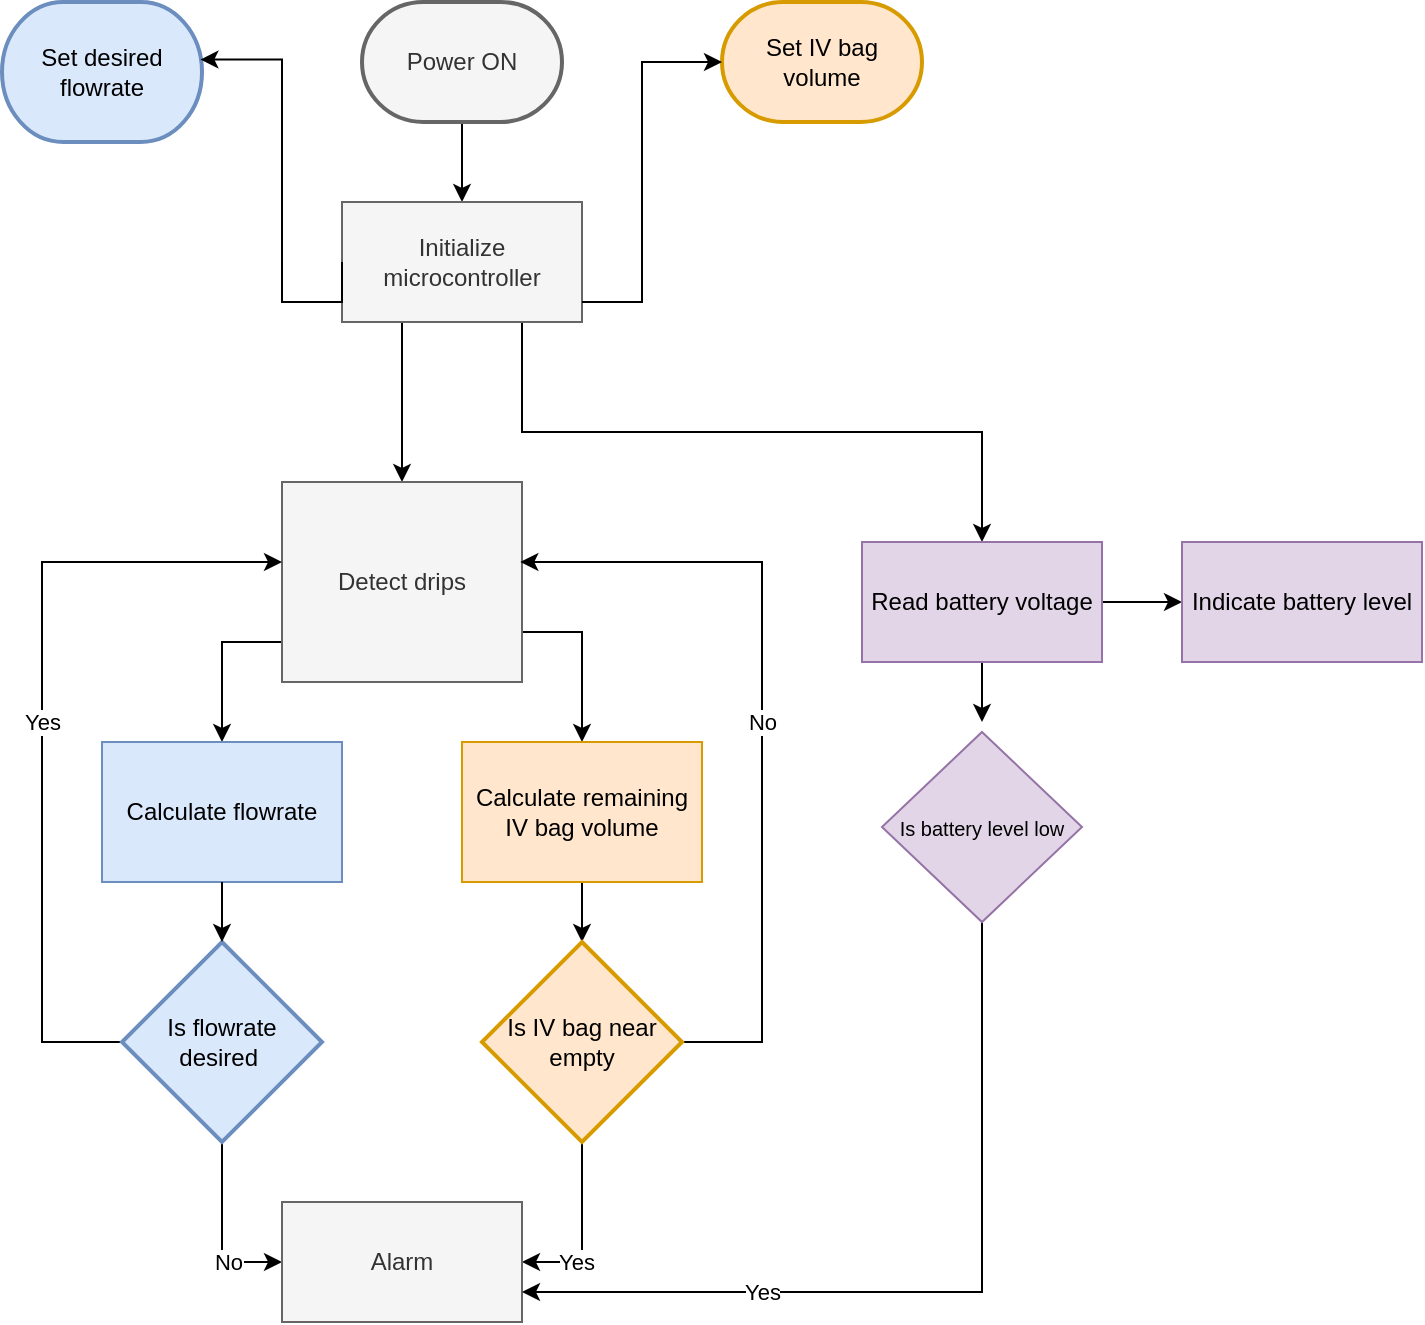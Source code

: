 <mxfile version="24.7.17">
  <diagram id="C5RBs43oDa-KdzZeNtuy" name="Page-1">
    <mxGraphModel dx="1802" dy="810" grid="1" gridSize="10" guides="1" tooltips="1" connect="1" arrows="1" fold="1" page="1" pageScale="1" pageWidth="827" pageHeight="1169" math="0" shadow="0">
      <root>
        <mxCell id="WIyWlLk6GJQsqaUBKTNV-0" />
        <mxCell id="WIyWlLk6GJQsqaUBKTNV-1" parent="WIyWlLk6GJQsqaUBKTNV-0" />
        <mxCell id="SF2-ZgtABUTDXlYbumla-3" value="" style="edgeStyle=orthogonalEdgeStyle;rounded=0;orthogonalLoop=1;jettySize=auto;html=1;" parent="WIyWlLk6GJQsqaUBKTNV-1" source="SF2-ZgtABUTDXlYbumla-1" target="SF2-ZgtABUTDXlYbumla-2" edge="1">
          <mxGeometry relative="1" as="geometry" />
        </mxCell>
        <mxCell id="SF2-ZgtABUTDXlYbumla-1" value="Power ON" style="strokeWidth=2;html=1;shape=mxgraph.flowchart.terminator;whiteSpace=wrap;fillColor=#f5f5f5;fontColor=#333333;strokeColor=#666666;" parent="WIyWlLk6GJQsqaUBKTNV-1" vertex="1">
          <mxGeometry x="270" y="50" width="100" height="60" as="geometry" />
        </mxCell>
        <mxCell id="SF2-ZgtABUTDXlYbumla-5" value="" style="edgeStyle=orthogonalEdgeStyle;rounded=0;orthogonalLoop=1;jettySize=auto;html=1;" parent="WIyWlLk6GJQsqaUBKTNV-1" source="SF2-ZgtABUTDXlYbumla-2" target="SF2-ZgtABUTDXlYbumla-4" edge="1">
          <mxGeometry relative="1" as="geometry">
            <Array as="points">
              <mxPoint x="290" y="280" />
              <mxPoint x="290" y="280" />
            </Array>
          </mxGeometry>
        </mxCell>
        <mxCell id="SF2-ZgtABUTDXlYbumla-42" style="edgeStyle=orthogonalEdgeStyle;rounded=0;orthogonalLoop=1;jettySize=auto;html=1;exitX=0.75;exitY=1;exitDx=0;exitDy=0;entryX=0.5;entryY=0;entryDx=0;entryDy=0;" parent="WIyWlLk6GJQsqaUBKTNV-1" source="SF2-ZgtABUTDXlYbumla-2" target="SF2-ZgtABUTDXlYbumla-36" edge="1">
          <mxGeometry relative="1" as="geometry" />
        </mxCell>
        <mxCell id="SF2-ZgtABUTDXlYbumla-2" value="Initialize microcontroller" style="rounded=0;whiteSpace=wrap;html=1;fillColor=#f5f5f5;fontColor=#333333;strokeColor=#666666;" parent="WIyWlLk6GJQsqaUBKTNV-1" vertex="1">
          <mxGeometry x="260" y="150" width="120" height="60" as="geometry" />
        </mxCell>
        <mxCell id="SF2-ZgtABUTDXlYbumla-20" style="edgeStyle=orthogonalEdgeStyle;rounded=0;orthogonalLoop=1;jettySize=auto;html=1;entryX=0.5;entryY=0;entryDx=0;entryDy=0;" parent="WIyWlLk6GJQsqaUBKTNV-1" source="SF2-ZgtABUTDXlYbumla-4" edge="1">
          <mxGeometry relative="1" as="geometry">
            <mxPoint x="200" y="420" as="targetPoint" />
            <Array as="points">
              <mxPoint x="200" y="370" />
            </Array>
          </mxGeometry>
        </mxCell>
        <mxCell id="SF2-ZgtABUTDXlYbumla-41" style="edgeStyle=orthogonalEdgeStyle;rounded=0;orthogonalLoop=1;jettySize=auto;html=1;exitX=1;exitY=0.75;exitDx=0;exitDy=0;entryX=0.5;entryY=0;entryDx=0;entryDy=0;" parent="WIyWlLk6GJQsqaUBKTNV-1" source="SF2-ZgtABUTDXlYbumla-4" target="SF2-ZgtABUTDXlYbumla-18" edge="1">
          <mxGeometry relative="1" as="geometry" />
        </mxCell>
        <mxCell id="SF2-ZgtABUTDXlYbumla-4" value="Detect drips" style="rounded=0;whiteSpace=wrap;html=1;fillColor=#f5f5f5;fontColor=#333333;strokeColor=#666666;" parent="WIyWlLk6GJQsqaUBKTNV-1" vertex="1">
          <mxGeometry x="230" y="290" width="120" height="100" as="geometry" />
        </mxCell>
        <mxCell id="SF2-ZgtABUTDXlYbumla-6" value="Calculate flowrate" style="rounded=0;whiteSpace=wrap;html=1;fillColor=#dae8fc;strokeColor=#6c8ebf;" parent="WIyWlLk6GJQsqaUBKTNV-1" vertex="1">
          <mxGeometry x="140" y="420" width="120" height="70" as="geometry" />
        </mxCell>
        <mxCell id="SF2-ZgtABUTDXlYbumla-9" value="Set desired flowrate" style="strokeWidth=2;html=1;shape=mxgraph.flowchart.terminator;whiteSpace=wrap;fillColor=#dae8fc;strokeColor=#6c8ebf;" parent="WIyWlLk6GJQsqaUBKTNV-1" vertex="1">
          <mxGeometry x="90" y="50" width="100" height="70" as="geometry" />
        </mxCell>
        <mxCell id="SF2-ZgtABUTDXlYbumla-10" value="Set IV bag volume" style="strokeWidth=2;html=1;shape=mxgraph.flowchart.terminator;whiteSpace=wrap;fillColor=#ffe6cc;strokeColor=#d79b00;" parent="WIyWlLk6GJQsqaUBKTNV-1" vertex="1">
          <mxGeometry x="450" y="50" width="100" height="60" as="geometry" />
        </mxCell>
        <mxCell id="SF2-ZgtABUTDXlYbumla-14" style="edgeStyle=orthogonalEdgeStyle;rounded=0;orthogonalLoop=1;jettySize=auto;html=1;entryX=0.992;entryY=0.411;entryDx=0;entryDy=0;entryPerimeter=0;exitX=0;exitY=0.5;exitDx=0;exitDy=0;" parent="WIyWlLk6GJQsqaUBKTNV-1" source="SF2-ZgtABUTDXlYbumla-2" target="SF2-ZgtABUTDXlYbumla-9" edge="1">
          <mxGeometry relative="1" as="geometry">
            <mxPoint x="280" y="210" as="sourcePoint" />
            <mxPoint x="250" y="250" as="targetPoint" />
            <Array as="points">
              <mxPoint x="260" y="200" />
              <mxPoint x="230" y="200" />
              <mxPoint x="230" y="79" />
            </Array>
          </mxGeometry>
        </mxCell>
        <mxCell id="SF2-ZgtABUTDXlYbumla-15" style="edgeStyle=orthogonalEdgeStyle;rounded=0;orthogonalLoop=1;jettySize=auto;html=1;entryX=0;entryY=0.5;entryDx=0;entryDy=0;entryPerimeter=0;" parent="WIyWlLk6GJQsqaUBKTNV-1" source="SF2-ZgtABUTDXlYbumla-2" target="SF2-ZgtABUTDXlYbumla-10" edge="1">
          <mxGeometry relative="1" as="geometry">
            <Array as="points">
              <mxPoint x="410" y="200" />
              <mxPoint x="410" y="80" />
            </Array>
          </mxGeometry>
        </mxCell>
        <mxCell id="SF2-ZgtABUTDXlYbumla-30" value="No" style="edgeStyle=orthogonalEdgeStyle;rounded=0;orthogonalLoop=1;jettySize=auto;html=1;exitX=0.5;exitY=1;exitDx=0;exitDy=0;exitPerimeter=0;entryX=0;entryY=0.5;entryDx=0;entryDy=0;" parent="WIyWlLk6GJQsqaUBKTNV-1" source="SF2-ZgtABUTDXlYbumla-16" target="SF2-ZgtABUTDXlYbumla-24" edge="1">
          <mxGeometry x="0.4" relative="1" as="geometry">
            <mxPoint as="offset" />
          </mxGeometry>
        </mxCell>
        <mxCell id="SF2-ZgtABUTDXlYbumla-34" value="Yes" style="edgeStyle=orthogonalEdgeStyle;rounded=0;orthogonalLoop=1;jettySize=auto;html=1;" parent="WIyWlLk6GJQsqaUBKTNV-1" source="SF2-ZgtABUTDXlYbumla-16" target="SF2-ZgtABUTDXlYbumla-4" edge="1">
          <mxGeometry relative="1" as="geometry">
            <mxPoint x="50" y="550" as="sourcePoint" />
            <mxPoint x="130" y="315" as="targetPoint" />
            <Array as="points">
              <mxPoint x="110" y="570" />
              <mxPoint x="110" y="330" />
            </Array>
          </mxGeometry>
        </mxCell>
        <mxCell id="SF2-ZgtABUTDXlYbumla-16" value="Is flowrate desired&amp;nbsp;" style="strokeWidth=2;html=1;shape=mxgraph.flowchart.decision;whiteSpace=wrap;fillColor=#dae8fc;strokeColor=#6c8ebf;" parent="WIyWlLk6GJQsqaUBKTNV-1" vertex="1">
          <mxGeometry x="150" y="520" width="100" height="100" as="geometry" />
        </mxCell>
        <mxCell id="SF2-ZgtABUTDXlYbumla-32" value="" style="edgeStyle=orthogonalEdgeStyle;rounded=0;orthogonalLoop=1;jettySize=auto;html=1;" parent="WIyWlLk6GJQsqaUBKTNV-1" source="SF2-ZgtABUTDXlYbumla-18" target="SF2-ZgtABUTDXlYbumla-21" edge="1">
          <mxGeometry relative="1" as="geometry" />
        </mxCell>
        <mxCell id="SF2-ZgtABUTDXlYbumla-18" value="Calculate remaining IV bag volume" style="rounded=0;whiteSpace=wrap;html=1;fillColor=#ffe6cc;strokeColor=#d79b00;" parent="WIyWlLk6GJQsqaUBKTNV-1" vertex="1">
          <mxGeometry x="320" y="420" width="120" height="70" as="geometry" />
        </mxCell>
        <mxCell id="SF2-ZgtABUTDXlYbumla-31" value="Yes" style="edgeStyle=orthogonalEdgeStyle;rounded=0;orthogonalLoop=1;jettySize=auto;html=1;entryX=1;entryY=0.5;entryDx=0;entryDy=0;" parent="WIyWlLk6GJQsqaUBKTNV-1" source="SF2-ZgtABUTDXlYbumla-21" target="SF2-ZgtABUTDXlYbumla-24" edge="1">
          <mxGeometry x="0.4" relative="1" as="geometry">
            <Array as="points">
              <mxPoint x="380" y="680" />
            </Array>
            <mxPoint as="offset" />
          </mxGeometry>
        </mxCell>
        <mxCell id="SF2-ZgtABUTDXlYbumla-33" value="No" style="edgeStyle=orthogonalEdgeStyle;rounded=0;orthogonalLoop=1;jettySize=auto;html=1;exitX=1;exitY=0.5;exitDx=0;exitDy=0;exitPerimeter=0;entryX=0.993;entryY=0.4;entryDx=0;entryDy=0;entryPerimeter=0;" parent="WIyWlLk6GJQsqaUBKTNV-1" source="SF2-ZgtABUTDXlYbumla-21" target="SF2-ZgtABUTDXlYbumla-4" edge="1">
          <mxGeometry relative="1" as="geometry">
            <mxPoint x="470" y="565" as="sourcePoint" />
            <mxPoint x="370" y="310" as="targetPoint" />
            <Array as="points">
              <mxPoint x="470" y="570" />
              <mxPoint x="470" y="330" />
            </Array>
          </mxGeometry>
        </mxCell>
        <mxCell id="SF2-ZgtABUTDXlYbumla-21" value="Is IV bag near empty" style="strokeWidth=2;html=1;shape=mxgraph.flowchart.decision;whiteSpace=wrap;fillColor=#ffe6cc;strokeColor=#d79b00;" parent="WIyWlLk6GJQsqaUBKTNV-1" vertex="1">
          <mxGeometry x="330" y="520" width="100" height="100" as="geometry" />
        </mxCell>
        <mxCell id="SF2-ZgtABUTDXlYbumla-24" value="Alarm" style="rounded=0;whiteSpace=wrap;html=1;fillColor=#f5f5f5;fontColor=#333333;strokeColor=#666666;" parent="WIyWlLk6GJQsqaUBKTNV-1" vertex="1">
          <mxGeometry x="230" y="650" width="120" height="60" as="geometry" />
        </mxCell>
        <mxCell id="SF2-ZgtABUTDXlYbumla-39" style="edgeStyle=orthogonalEdgeStyle;rounded=0;orthogonalLoop=1;jettySize=auto;html=1;" parent="WIyWlLk6GJQsqaUBKTNV-1" source="SF2-ZgtABUTDXlYbumla-36" target="SF2-ZgtABUTDXlYbumla-40" edge="1">
          <mxGeometry relative="1" as="geometry">
            <mxPoint x="680" y="440" as="targetPoint" />
          </mxGeometry>
        </mxCell>
        <mxCell id="lmpNvAHu3_jpx_abVIkN-2" style="edgeStyle=orthogonalEdgeStyle;rounded=0;orthogonalLoop=1;jettySize=auto;html=1;exitX=0.5;exitY=1;exitDx=0;exitDy=0;" edge="1" parent="WIyWlLk6GJQsqaUBKTNV-1" source="SF2-ZgtABUTDXlYbumla-36">
          <mxGeometry relative="1" as="geometry">
            <mxPoint x="580" y="410" as="targetPoint" />
          </mxGeometry>
        </mxCell>
        <mxCell id="SF2-ZgtABUTDXlYbumla-36" value="Read battery voltage" style="rounded=0;whiteSpace=wrap;html=1;fillColor=#e1d5e7;strokeColor=#9673a6;" parent="WIyWlLk6GJQsqaUBKTNV-1" vertex="1">
          <mxGeometry x="520" y="320" width="120" height="60" as="geometry" />
        </mxCell>
        <mxCell id="SF2-ZgtABUTDXlYbumla-38" style="edgeStyle=orthogonalEdgeStyle;rounded=0;orthogonalLoop=1;jettySize=auto;html=1;entryX=0.5;entryY=0;entryDx=0;entryDy=0;entryPerimeter=0;" parent="WIyWlLk6GJQsqaUBKTNV-1" source="SF2-ZgtABUTDXlYbumla-6" target="SF2-ZgtABUTDXlYbumla-16" edge="1">
          <mxGeometry relative="1" as="geometry" />
        </mxCell>
        <mxCell id="SF2-ZgtABUTDXlYbumla-40" value="Indicate battery level" style="rounded=0;whiteSpace=wrap;html=1;fillColor=#e1d5e7;strokeColor=#9673a6;" parent="WIyWlLk6GJQsqaUBKTNV-1" vertex="1">
          <mxGeometry x="680" y="320" width="120" height="60" as="geometry" />
        </mxCell>
        <mxCell id="lmpNvAHu3_jpx_abVIkN-3" value="Yes" style="edgeStyle=orthogonalEdgeStyle;rounded=0;orthogonalLoop=1;jettySize=auto;html=1;entryX=1;entryY=0.75;entryDx=0;entryDy=0;" edge="1" parent="WIyWlLk6GJQsqaUBKTNV-1" source="lmpNvAHu3_jpx_abVIkN-1" target="SF2-ZgtABUTDXlYbumla-24">
          <mxGeometry x="0.422" relative="1" as="geometry">
            <Array as="points">
              <mxPoint x="580" y="695" />
            </Array>
            <mxPoint as="offset" />
          </mxGeometry>
        </mxCell>
        <mxCell id="lmpNvAHu3_jpx_abVIkN-1" value="Is battery level low" style="rhombus;whiteSpace=wrap;html=1;fontSize=10;fillColor=#e1d5e7;strokeColor=#9673a6;" vertex="1" parent="WIyWlLk6GJQsqaUBKTNV-1">
          <mxGeometry x="530" y="415" width="100" height="95" as="geometry" />
        </mxCell>
      </root>
    </mxGraphModel>
  </diagram>
</mxfile>

